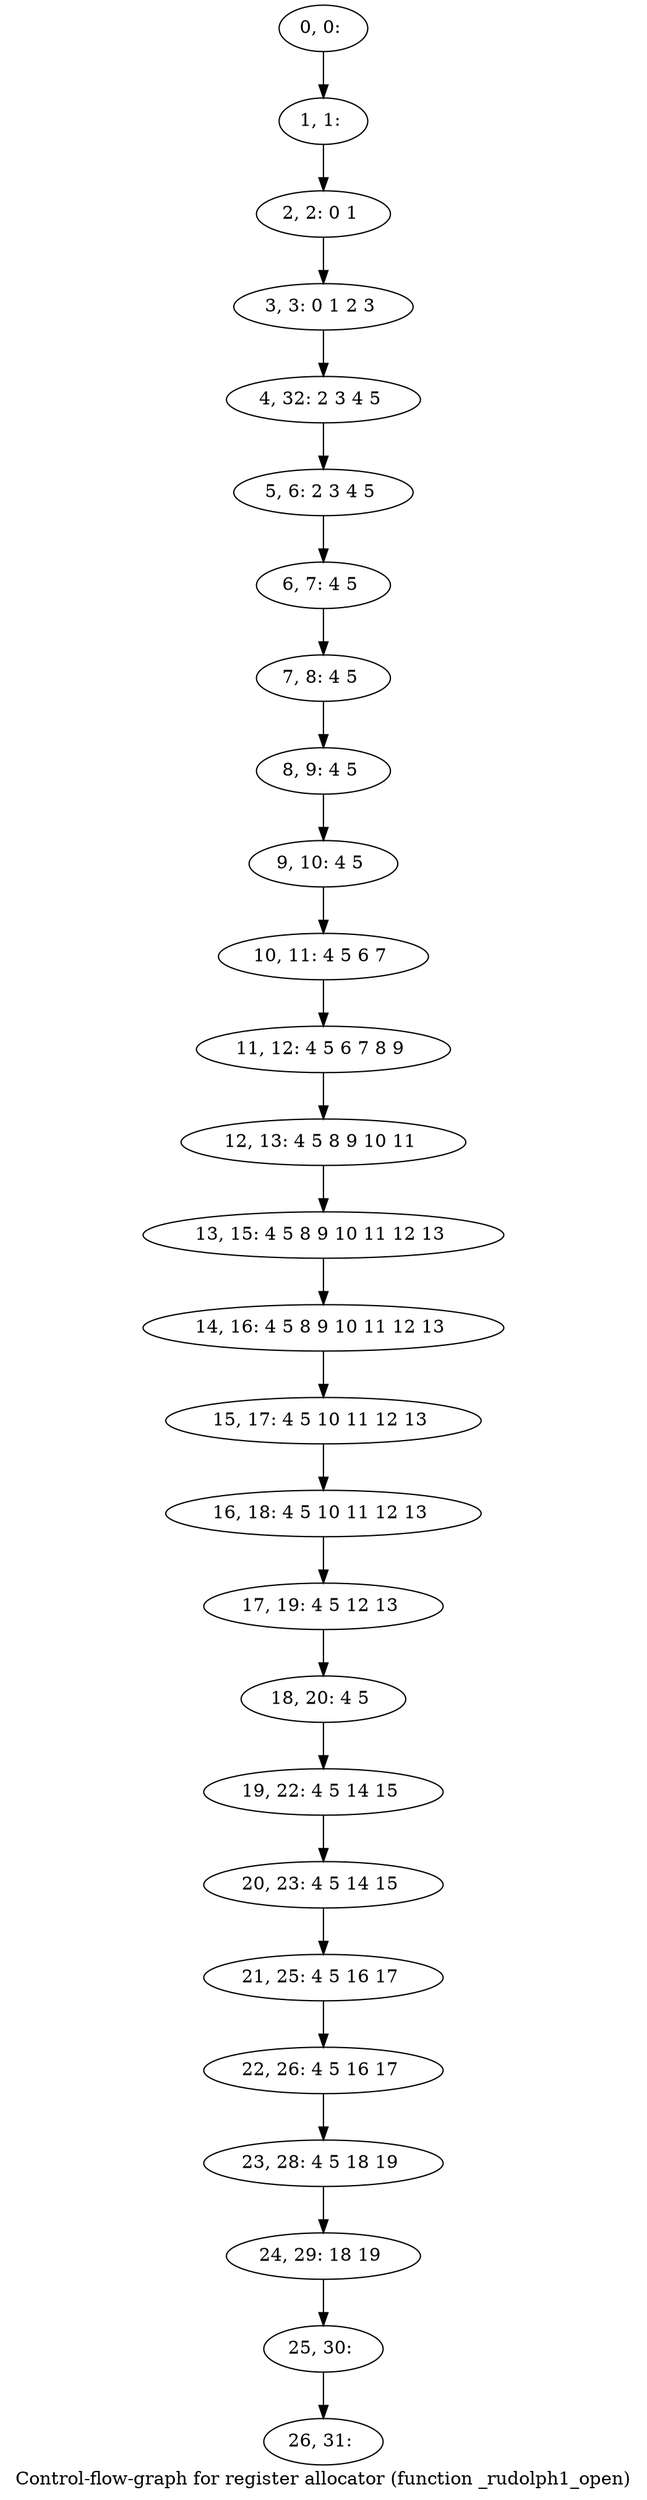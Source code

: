 digraph G {
graph [label="Control-flow-graph for register allocator (function _rudolph1_open)"]
0[label="0, 0: "];
1[label="1, 1: "];
2[label="2, 2: 0 1 "];
3[label="3, 3: 0 1 2 3 "];
4[label="4, 32: 2 3 4 5 "];
5[label="5, 6: 2 3 4 5 "];
6[label="6, 7: 4 5 "];
7[label="7, 8: 4 5 "];
8[label="8, 9: 4 5 "];
9[label="9, 10: 4 5 "];
10[label="10, 11: 4 5 6 7 "];
11[label="11, 12: 4 5 6 7 8 9 "];
12[label="12, 13: 4 5 8 9 10 11 "];
13[label="13, 15: 4 5 8 9 10 11 12 13 "];
14[label="14, 16: 4 5 8 9 10 11 12 13 "];
15[label="15, 17: 4 5 10 11 12 13 "];
16[label="16, 18: 4 5 10 11 12 13 "];
17[label="17, 19: 4 5 12 13 "];
18[label="18, 20: 4 5 "];
19[label="19, 22: 4 5 14 15 "];
20[label="20, 23: 4 5 14 15 "];
21[label="21, 25: 4 5 16 17 "];
22[label="22, 26: 4 5 16 17 "];
23[label="23, 28: 4 5 18 19 "];
24[label="24, 29: 18 19 "];
25[label="25, 30: "];
26[label="26, 31: "];
0->1 ;
1->2 ;
2->3 ;
3->4 ;
4->5 ;
5->6 ;
6->7 ;
7->8 ;
8->9 ;
9->10 ;
10->11 ;
11->12 ;
12->13 ;
13->14 ;
14->15 ;
15->16 ;
16->17 ;
17->18 ;
18->19 ;
19->20 ;
20->21 ;
21->22 ;
22->23 ;
23->24 ;
24->25 ;
25->26 ;
}
